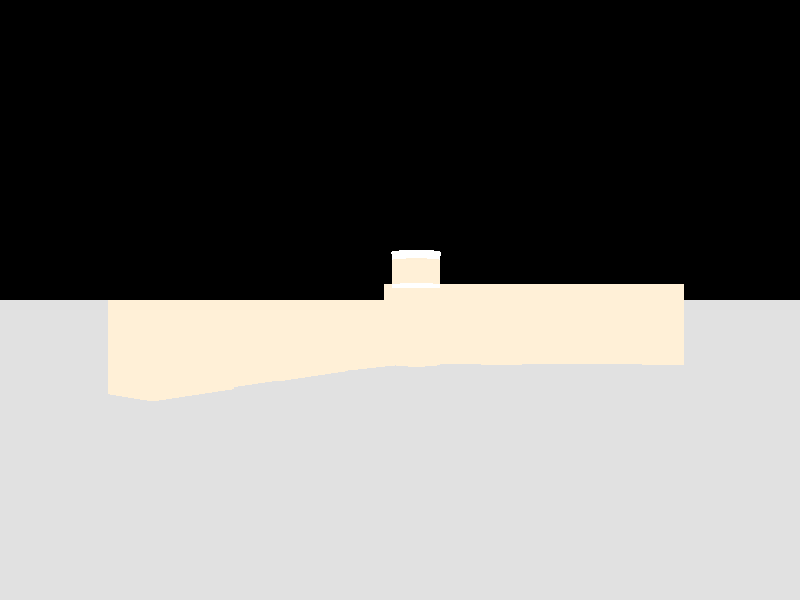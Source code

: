 #include "colors.inc"
#include "math.inc"

#declare cam = array[1]{
    camera {
        location <0,8,-80>
        look_at <0,8,0>
    }
}

global_settings { ambient_light <1,1,1> }

/*
    kamery
    0 - whatever
*/
camera {cam[0]}

//kolorki/tekstury
#declare c_wall = texture {pigment {rgb <1.000, 0.871, 0.678>}}
#declare c_wall_alt = texture {pigment {rgb <1, 1, 1>}}
#declare c_roof = texture {pigment {rgb <0.8, 0, 0>}} //todo
#declare c_metal = texture {pigment {rgb <1, 1, 1>}} //todo


light_source {
    <100,1250,-250>,
    White
}

plane {
    y, 0
    pigment {color Gray}
}

union {
    box {
        //random stuff behind
        <0,0,0>,<5,10,-5>
        texture {c_wall}
        translate <-2,0,1>
    }
    union {
        //tower 
        cylinder {
            <0,0,0>, <0,9.5,0>, 3 
            texture {c_wall}
        }
        cylinder {
            <0,9.5,0>, <0,10,0>, 3.03 
            texture {c_wall_alt}
        }
        cylinder {
            <0,10,0>, <0,13,0>, 3 
            texture {c_wall}
        }
        cylinder {
            <0,13,0>, <0,13.25,0>, 3.03 
            texture {c_wall_alt}
        }
        cone {
            <0,13.25,0>, 3.03
            <0,14,0>, 3.08
            texture {c_wall_alt}
        }
        translate <2,0,-5>
    }
    union {
        //x-aligned walls
        box {
            <0,0,0>,<10,10,-5>
            texture {c_wall}
        }
        box {
            <0,0,1>,<5,10,-6>
            texture {c_wall}
            translate x*10
        }
        box {
            <0,0,1>,<15,10,-5.5>
            texture {c_wall}
            translate x*15
        }
        box {
            <0,0,1>,<5,10,-6>
            texture {c_wall}
            translate x*30
        }
    }
    union {
        //unaligned walls
        box {
            <0,0,0>,<15,8,5>
            texture {c_wall}
            rotate y*135
            translate <0,0,0>
        }
        box {
            <0,0,0>,<10,8,5.5>
            texture {c_wall}
            rotate y*125
            translate <15*cosd(-135),0,15*sind(-135)>
        }
        box {
            <0,0,0.5>,<6,8,5>
            texture {c_wall}
            rotate y*125
            translate <15*cosd(-135)+10*cosd(-125),0,15*sind(-135)+10*sind(-125)>
        }                            
        box {
            <0,0,-0.5>,<8,8,6>
            texture {c_wall}
            rotate y*125
            translate <15*cosd(-135)+16*cosd(-125),0,15*sind(-135)+16*sind(-125)>
        }
        translate <0,0,1>
    }
}